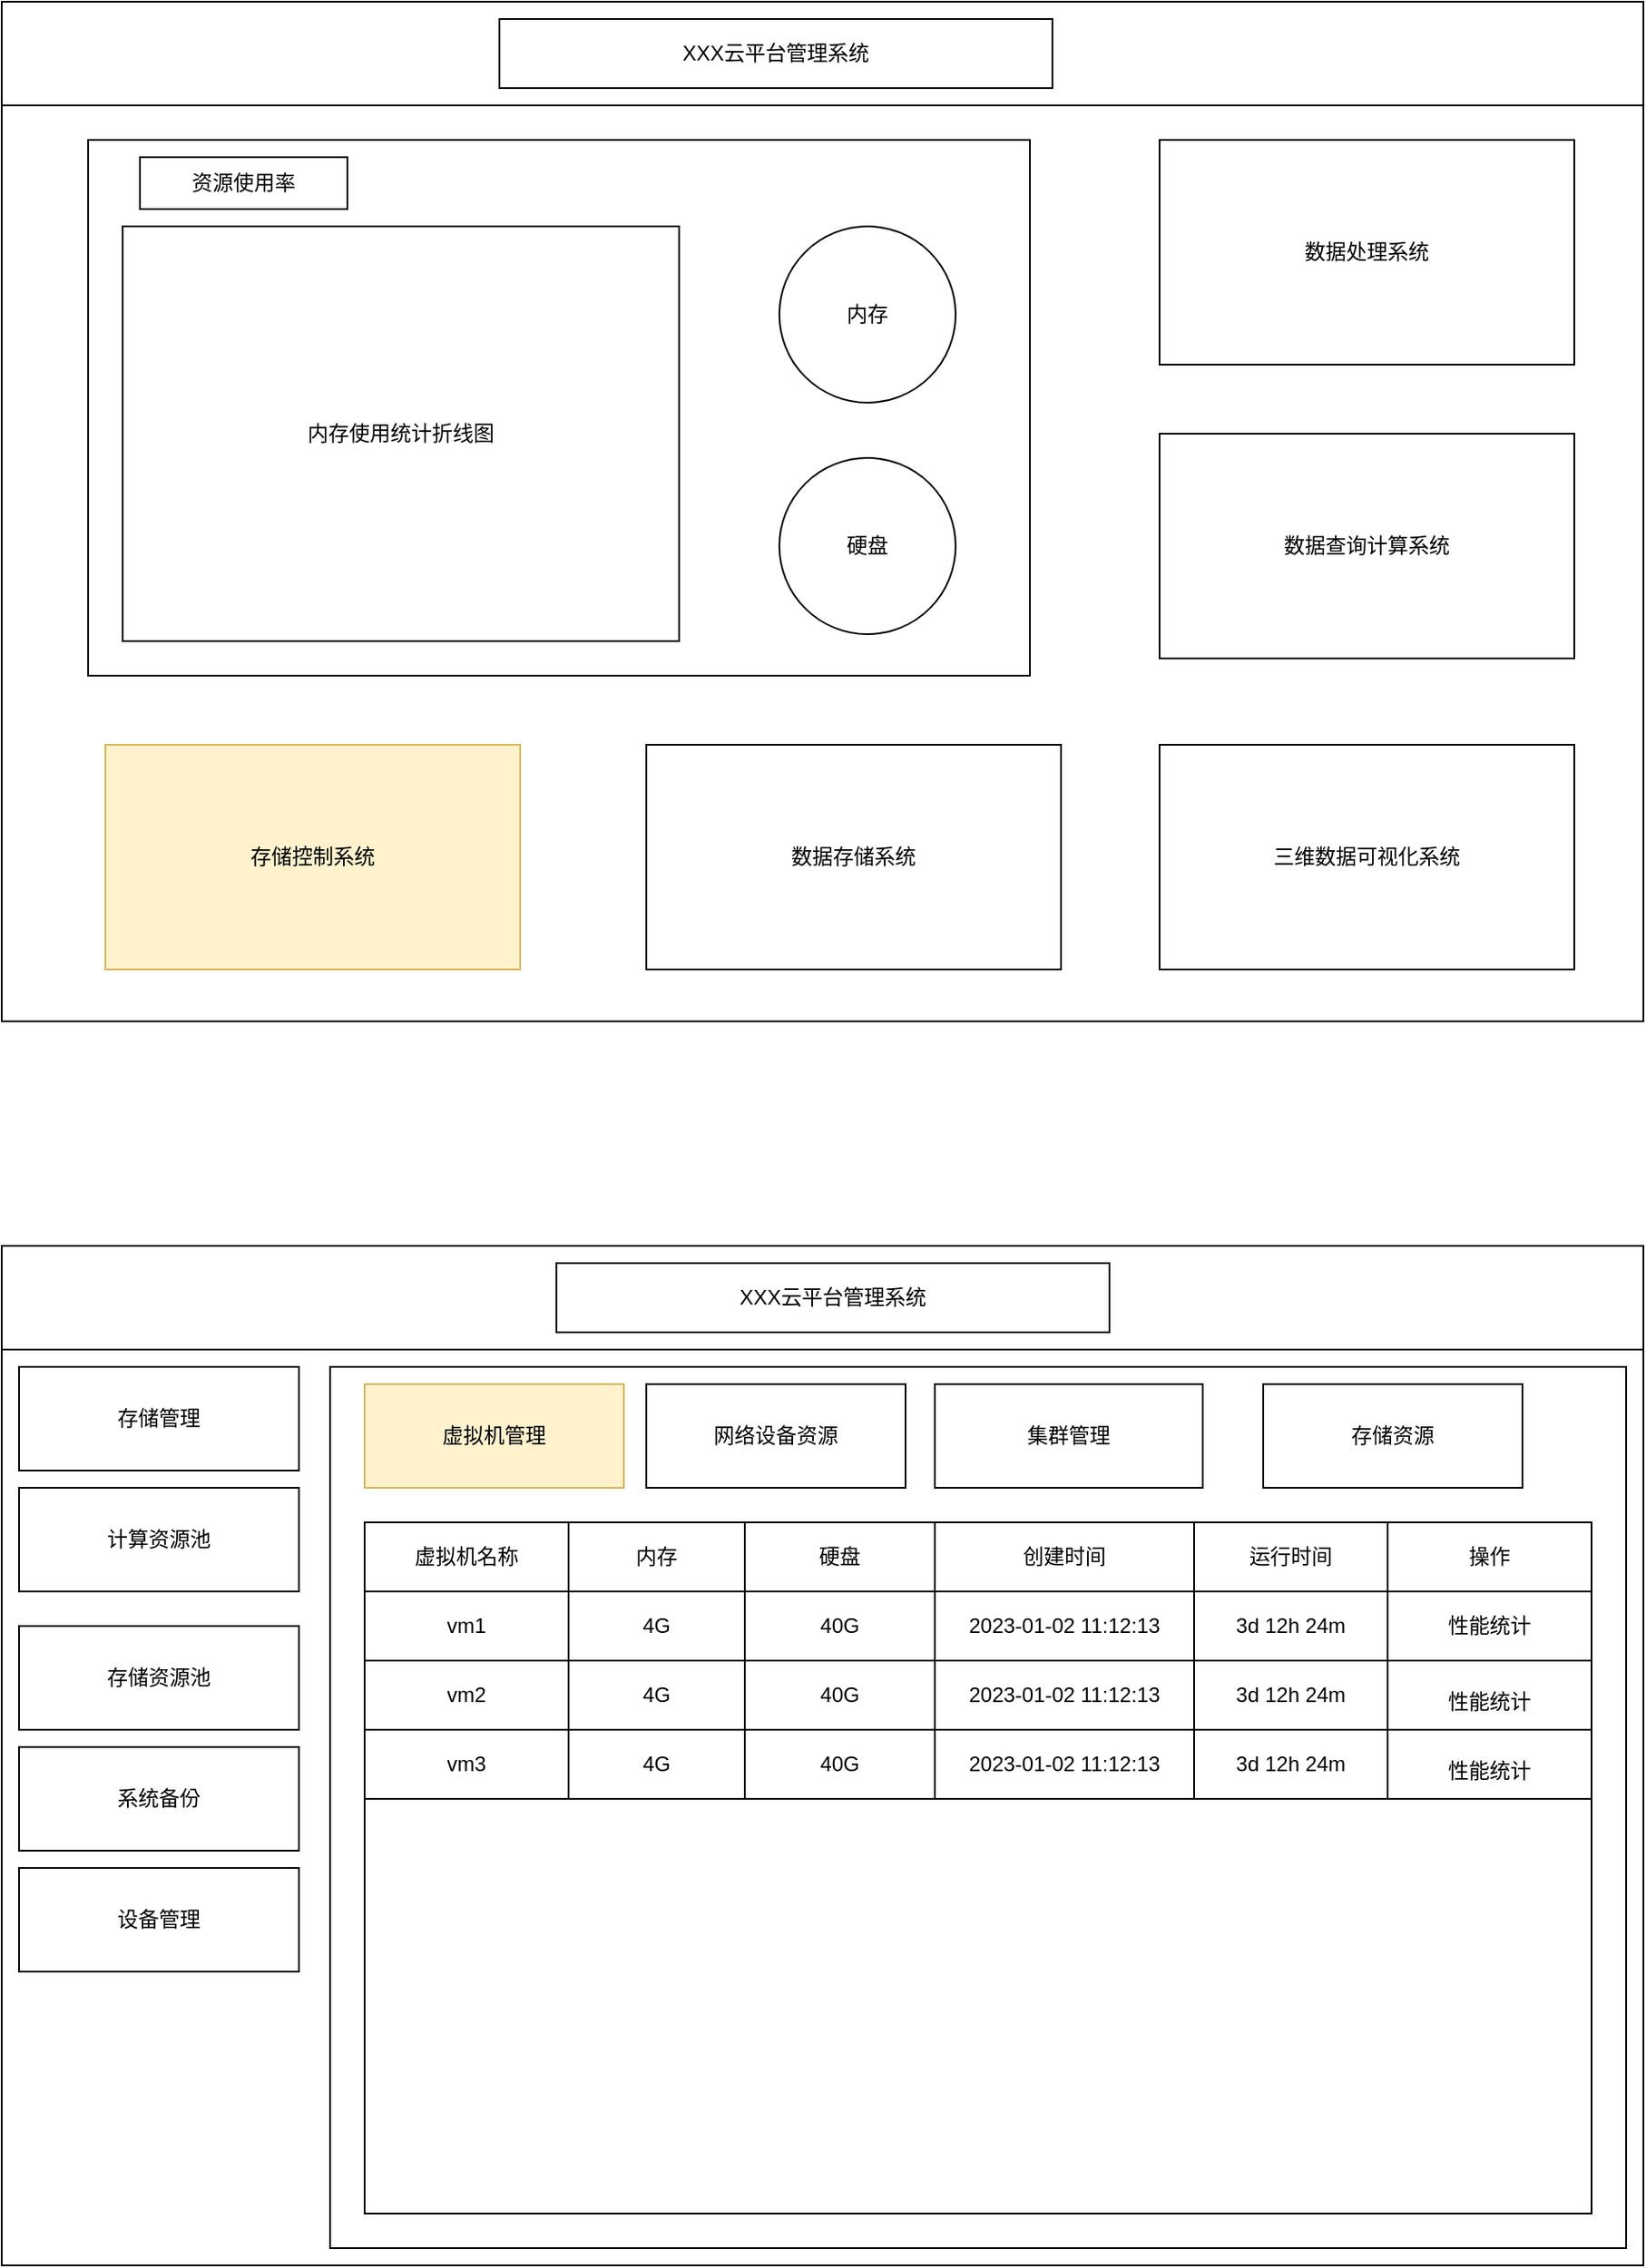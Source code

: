 <mxfile version="21.3.3" type="github">
  <diagram name="第 1 页" id="NVEBLmxHPtYreF8IRJ6X">
    <mxGraphModel dx="1360" dy="977" grid="1" gridSize="10" guides="1" tooltips="1" connect="1" arrows="1" fold="1" page="1" pageScale="1" pageWidth="2339" pageHeight="3300" math="0" shadow="0">
      <root>
        <mxCell id="0" />
        <mxCell id="1" parent="0" />
        <mxCell id="mkwkqjg2g1FwR-pgGGm_-10" value="" style="rounded=0;whiteSpace=wrap;html=1;" vertex="1" parent="1">
          <mxGeometry x="140" y="680" width="950" height="590" as="geometry" />
        </mxCell>
        <mxCell id="mkwkqjg2g1FwR-pgGGm_-4" value="数据存储系统" style="rounded=0;whiteSpace=wrap;html=1;" vertex="1" parent="1">
          <mxGeometry x="513" y="1110" width="240" height="130" as="geometry" />
        </mxCell>
        <mxCell id="mkwkqjg2g1FwR-pgGGm_-5" value="数据查询计算系统" style="rounded=0;whiteSpace=wrap;html=1;" vertex="1" parent="1">
          <mxGeometry x="810" y="930" width="240" height="130" as="geometry" />
        </mxCell>
        <mxCell id="mkwkqjg2g1FwR-pgGGm_-6" value="三维数据可视化系统" style="rounded=0;whiteSpace=wrap;html=1;" vertex="1" parent="1">
          <mxGeometry x="810" y="1110" width="240" height="130" as="geometry" />
        </mxCell>
        <mxCell id="mkwkqjg2g1FwR-pgGGm_-8" value="数据处理系统" style="rounded=0;whiteSpace=wrap;html=1;" vertex="1" parent="1">
          <mxGeometry x="810" y="760" width="240" height="130" as="geometry" />
        </mxCell>
        <mxCell id="mkwkqjg2g1FwR-pgGGm_-7" value="存储控制系统" style="rounded=0;whiteSpace=wrap;html=1;fillColor=#fff2cc;strokeColor=#d6b656;" vertex="1" parent="1">
          <mxGeometry x="200" y="1110" width="240" height="130" as="geometry" />
        </mxCell>
        <mxCell id="mkwkqjg2g1FwR-pgGGm_-11" value="" style="rounded=0;whiteSpace=wrap;html=1;" vertex="1" parent="1">
          <mxGeometry x="140" y="680" width="950" height="60" as="geometry" />
        </mxCell>
        <mxCell id="mkwkqjg2g1FwR-pgGGm_-12" value="XXX云平台管理系统" style="rounded=0;whiteSpace=wrap;html=1;align=center;" vertex="1" parent="1">
          <mxGeometry x="428" y="690" width="320" height="40" as="geometry" />
        </mxCell>
        <mxCell id="mkwkqjg2g1FwR-pgGGm_-18" value="" style="rounded=0;whiteSpace=wrap;html=1;" vertex="1" parent="1">
          <mxGeometry x="190" y="760" width="545" height="310" as="geometry" />
        </mxCell>
        <mxCell id="mkwkqjg2g1FwR-pgGGm_-16" value="硬盘" style="ellipse;whiteSpace=wrap;html=1;aspect=fixed;" vertex="1" parent="1">
          <mxGeometry x="590" y="944" width="102" height="102" as="geometry" />
        </mxCell>
        <mxCell id="mkwkqjg2g1FwR-pgGGm_-20" value="内存使用统计折线图" style="rounded=0;whiteSpace=wrap;html=1;" vertex="1" parent="1">
          <mxGeometry x="210" y="810" width="322" height="240" as="geometry" />
        </mxCell>
        <mxCell id="mkwkqjg2g1FwR-pgGGm_-21" value="内存" style="ellipse;whiteSpace=wrap;html=1;aspect=fixed;" vertex="1" parent="1">
          <mxGeometry x="590" y="810" width="102" height="102" as="geometry" />
        </mxCell>
        <mxCell id="mkwkqjg2g1FwR-pgGGm_-23" value="" style="rounded=0;whiteSpace=wrap;html=1;" vertex="1" parent="1">
          <mxGeometry x="140" y="1400" width="950" height="590" as="geometry" />
        </mxCell>
        <mxCell id="mkwkqjg2g1FwR-pgGGm_-24" value="" style="rounded=0;whiteSpace=wrap;html=1;" vertex="1" parent="1">
          <mxGeometry x="140" y="1400" width="950" height="60" as="geometry" />
        </mxCell>
        <mxCell id="mkwkqjg2g1FwR-pgGGm_-27" value="XXX云平台管理系统" style="rounded=0;whiteSpace=wrap;html=1;align=center;" vertex="1" parent="1">
          <mxGeometry x="461" y="1410" width="320" height="40" as="geometry" />
        </mxCell>
        <mxCell id="mkwkqjg2g1FwR-pgGGm_-29" value="存储管理" style="rounded=0;whiteSpace=wrap;html=1;" vertex="1" parent="1">
          <mxGeometry x="150" y="1470" width="162" height="60" as="geometry" />
        </mxCell>
        <mxCell id="mkwkqjg2g1FwR-pgGGm_-30" value="计算资源池" style="rounded=0;whiteSpace=wrap;html=1;" vertex="1" parent="1">
          <mxGeometry x="150" y="1540" width="162" height="60" as="geometry" />
        </mxCell>
        <mxCell id="mkwkqjg2g1FwR-pgGGm_-31" value="存储资源池" style="rounded=0;whiteSpace=wrap;html=1;" vertex="1" parent="1">
          <mxGeometry x="150" y="1620" width="162" height="60" as="geometry" />
        </mxCell>
        <mxCell id="mkwkqjg2g1FwR-pgGGm_-32" value="系统备份" style="rounded=0;whiteSpace=wrap;html=1;" vertex="1" parent="1">
          <mxGeometry x="150" y="1690" width="162" height="60" as="geometry" />
        </mxCell>
        <mxCell id="mkwkqjg2g1FwR-pgGGm_-33" value="设备管理" style="rounded=0;whiteSpace=wrap;html=1;" vertex="1" parent="1">
          <mxGeometry x="150" y="1760" width="162" height="60" as="geometry" />
        </mxCell>
        <mxCell id="mkwkqjg2g1FwR-pgGGm_-34" value="" style="rounded=0;whiteSpace=wrap;html=1;" vertex="1" parent="1">
          <mxGeometry x="330" y="1470" width="750" height="510" as="geometry" />
        </mxCell>
        <mxCell id="mkwkqjg2g1FwR-pgGGm_-35" value="存储资源" style="rounded=0;whiteSpace=wrap;html=1;" vertex="1" parent="1">
          <mxGeometry x="870" y="1480" width="150" height="60" as="geometry" />
        </mxCell>
        <mxCell id="mkwkqjg2g1FwR-pgGGm_-36" value="网络设备资源" style="rounded=0;whiteSpace=wrap;html=1;" vertex="1" parent="1">
          <mxGeometry x="513" y="1480" width="150" height="60" as="geometry" />
        </mxCell>
        <mxCell id="mkwkqjg2g1FwR-pgGGm_-37" value="虚拟机管理" style="rounded=0;whiteSpace=wrap;html=1;fillColor=#fff2cc;strokeColor=#d6b656;" vertex="1" parent="1">
          <mxGeometry x="350" y="1480" width="150" height="60" as="geometry" />
        </mxCell>
        <mxCell id="mkwkqjg2g1FwR-pgGGm_-38" value="集群管理" style="rounded=0;whiteSpace=wrap;html=1;" vertex="1" parent="1">
          <mxGeometry x="680" y="1480" width="155" height="60" as="geometry" />
        </mxCell>
        <mxCell id="mkwkqjg2g1FwR-pgGGm_-40" value="" style="rounded=0;whiteSpace=wrap;html=1;" vertex="1" parent="1">
          <mxGeometry x="350" y="1560" width="710" height="400" as="geometry" />
        </mxCell>
        <mxCell id="mkwkqjg2g1FwR-pgGGm_-41" value="" style="shape=table;startSize=0;container=1;collapsible=0;childLayout=tableLayout;" vertex="1" parent="1">
          <mxGeometry x="350" y="1560" width="710" height="160" as="geometry" />
        </mxCell>
        <mxCell id="mkwkqjg2g1FwR-pgGGm_-42" value="" style="shape=tableRow;horizontal=0;startSize=0;swimlaneHead=0;swimlaneBody=0;strokeColor=inherit;top=0;left=0;bottom=0;right=0;collapsible=0;dropTarget=0;fillColor=none;points=[[0,0.5],[1,0.5]];portConstraint=eastwest;" vertex="1" parent="mkwkqjg2g1FwR-pgGGm_-41">
          <mxGeometry width="710" height="40" as="geometry" />
        </mxCell>
        <mxCell id="mkwkqjg2g1FwR-pgGGm_-43" value="虚拟机名称" style="shape=partialRectangle;html=1;whiteSpace=wrap;connectable=0;strokeColor=inherit;overflow=hidden;fillColor=none;top=0;left=0;bottom=0;right=0;pointerEvents=1;" vertex="1" parent="mkwkqjg2g1FwR-pgGGm_-42">
          <mxGeometry width="118" height="40" as="geometry">
            <mxRectangle width="118" height="40" as="alternateBounds" />
          </mxGeometry>
        </mxCell>
        <mxCell id="mkwkqjg2g1FwR-pgGGm_-44" value="内存" style="shape=partialRectangle;html=1;whiteSpace=wrap;connectable=0;strokeColor=inherit;overflow=hidden;fillColor=none;top=0;left=0;bottom=0;right=0;pointerEvents=1;" vertex="1" parent="mkwkqjg2g1FwR-pgGGm_-42">
          <mxGeometry x="118" width="102" height="40" as="geometry">
            <mxRectangle width="102" height="40" as="alternateBounds" />
          </mxGeometry>
        </mxCell>
        <mxCell id="mkwkqjg2g1FwR-pgGGm_-45" value="硬盘" style="shape=partialRectangle;html=1;whiteSpace=wrap;connectable=0;strokeColor=inherit;overflow=hidden;fillColor=none;top=0;left=0;bottom=0;right=0;pointerEvents=1;" vertex="1" parent="mkwkqjg2g1FwR-pgGGm_-42">
          <mxGeometry x="220" width="110" height="40" as="geometry">
            <mxRectangle width="110" height="40" as="alternateBounds" />
          </mxGeometry>
        </mxCell>
        <mxCell id="mkwkqjg2g1FwR-pgGGm_-46" value="创建时间" style="shape=partialRectangle;html=1;whiteSpace=wrap;connectable=0;strokeColor=inherit;overflow=hidden;fillColor=none;top=0;left=0;bottom=0;right=0;pointerEvents=1;" vertex="1" parent="mkwkqjg2g1FwR-pgGGm_-42">
          <mxGeometry x="330" width="150" height="40" as="geometry">
            <mxRectangle width="150" height="40" as="alternateBounds" />
          </mxGeometry>
        </mxCell>
        <mxCell id="mkwkqjg2g1FwR-pgGGm_-47" value="运行时间" style="shape=partialRectangle;html=1;whiteSpace=wrap;connectable=0;strokeColor=inherit;overflow=hidden;fillColor=none;top=0;left=0;bottom=0;right=0;pointerEvents=1;" vertex="1" parent="mkwkqjg2g1FwR-pgGGm_-42">
          <mxGeometry x="480" width="112" height="40" as="geometry">
            <mxRectangle width="112" height="40" as="alternateBounds" />
          </mxGeometry>
        </mxCell>
        <mxCell id="mkwkqjg2g1FwR-pgGGm_-48" value="操作" style="shape=partialRectangle;html=1;whiteSpace=wrap;connectable=0;strokeColor=inherit;overflow=hidden;fillColor=none;top=0;left=0;bottom=0;right=0;pointerEvents=1;" vertex="1" parent="mkwkqjg2g1FwR-pgGGm_-42">
          <mxGeometry x="592" width="118" height="40" as="geometry">
            <mxRectangle width="118" height="40" as="alternateBounds" />
          </mxGeometry>
        </mxCell>
        <mxCell id="mkwkqjg2g1FwR-pgGGm_-56" value="" style="shape=tableRow;horizontal=0;startSize=0;swimlaneHead=0;swimlaneBody=0;strokeColor=inherit;top=0;left=0;bottom=0;right=0;collapsible=0;dropTarget=0;fillColor=none;points=[[0,0.5],[1,0.5]];portConstraint=eastwest;" vertex="1" parent="mkwkqjg2g1FwR-pgGGm_-41">
          <mxGeometry y="40" width="710" height="40" as="geometry" />
        </mxCell>
        <mxCell id="mkwkqjg2g1FwR-pgGGm_-57" value="vm1" style="shape=partialRectangle;html=1;whiteSpace=wrap;connectable=0;strokeColor=inherit;overflow=hidden;fillColor=none;top=0;left=0;bottom=0;right=0;pointerEvents=1;" vertex="1" parent="mkwkqjg2g1FwR-pgGGm_-56">
          <mxGeometry width="118" height="40" as="geometry">
            <mxRectangle width="118" height="40" as="alternateBounds" />
          </mxGeometry>
        </mxCell>
        <mxCell id="mkwkqjg2g1FwR-pgGGm_-58" value="4G" style="shape=partialRectangle;html=1;whiteSpace=wrap;connectable=0;strokeColor=inherit;overflow=hidden;fillColor=none;top=0;left=0;bottom=0;right=0;pointerEvents=1;" vertex="1" parent="mkwkqjg2g1FwR-pgGGm_-56">
          <mxGeometry x="118" width="102" height="40" as="geometry">
            <mxRectangle width="102" height="40" as="alternateBounds" />
          </mxGeometry>
        </mxCell>
        <mxCell id="mkwkqjg2g1FwR-pgGGm_-59" value="40G" style="shape=partialRectangle;html=1;whiteSpace=wrap;connectable=0;strokeColor=inherit;overflow=hidden;fillColor=none;top=0;left=0;bottom=0;right=0;pointerEvents=1;" vertex="1" parent="mkwkqjg2g1FwR-pgGGm_-56">
          <mxGeometry x="220" width="110" height="40" as="geometry">
            <mxRectangle width="110" height="40" as="alternateBounds" />
          </mxGeometry>
        </mxCell>
        <mxCell id="mkwkqjg2g1FwR-pgGGm_-60" value="2023-01-02 11:12:13" style="shape=partialRectangle;html=1;whiteSpace=wrap;connectable=0;strokeColor=inherit;overflow=hidden;fillColor=none;top=0;left=0;bottom=0;right=0;pointerEvents=1;" vertex="1" parent="mkwkqjg2g1FwR-pgGGm_-56">
          <mxGeometry x="330" width="150" height="40" as="geometry">
            <mxRectangle width="150" height="40" as="alternateBounds" />
          </mxGeometry>
        </mxCell>
        <mxCell id="mkwkqjg2g1FwR-pgGGm_-61" value="3d 12h 24m" style="shape=partialRectangle;html=1;whiteSpace=wrap;connectable=0;strokeColor=inherit;overflow=hidden;fillColor=none;top=0;left=0;bottom=0;right=0;pointerEvents=1;" vertex="1" parent="mkwkqjg2g1FwR-pgGGm_-56">
          <mxGeometry x="480" width="112" height="40" as="geometry">
            <mxRectangle width="112" height="40" as="alternateBounds" />
          </mxGeometry>
        </mxCell>
        <mxCell id="mkwkqjg2g1FwR-pgGGm_-62" value="性能统计" style="shape=partialRectangle;html=1;whiteSpace=wrap;connectable=0;strokeColor=inherit;overflow=hidden;fillColor=none;top=0;left=0;bottom=0;right=0;pointerEvents=1;" vertex="1" parent="mkwkqjg2g1FwR-pgGGm_-56">
          <mxGeometry x="592" width="118" height="40" as="geometry">
            <mxRectangle width="118" height="40" as="alternateBounds" />
          </mxGeometry>
        </mxCell>
        <mxCell id="mkwkqjg2g1FwR-pgGGm_-49" value="" style="shape=tableRow;horizontal=0;startSize=0;swimlaneHead=0;swimlaneBody=0;strokeColor=inherit;top=0;left=0;bottom=0;right=0;collapsible=0;dropTarget=0;fillColor=none;points=[[0,0.5],[1,0.5]];portConstraint=eastwest;" vertex="1" parent="mkwkqjg2g1FwR-pgGGm_-41">
          <mxGeometry y="80" width="710" height="40" as="geometry" />
        </mxCell>
        <mxCell id="mkwkqjg2g1FwR-pgGGm_-50" value="vm2" style="shape=partialRectangle;html=1;whiteSpace=wrap;connectable=0;strokeColor=inherit;overflow=hidden;fillColor=none;top=0;left=0;bottom=0;right=0;pointerEvents=1;" vertex="1" parent="mkwkqjg2g1FwR-pgGGm_-49">
          <mxGeometry width="118" height="40" as="geometry">
            <mxRectangle width="118" height="40" as="alternateBounds" />
          </mxGeometry>
        </mxCell>
        <mxCell id="mkwkqjg2g1FwR-pgGGm_-51" value="4G" style="shape=partialRectangle;html=1;whiteSpace=wrap;connectable=0;strokeColor=inherit;overflow=hidden;fillColor=none;top=0;left=0;bottom=0;right=0;pointerEvents=1;" vertex="1" parent="mkwkqjg2g1FwR-pgGGm_-49">
          <mxGeometry x="118" width="102" height="40" as="geometry">
            <mxRectangle width="102" height="40" as="alternateBounds" />
          </mxGeometry>
        </mxCell>
        <mxCell id="mkwkqjg2g1FwR-pgGGm_-52" value="40G" style="shape=partialRectangle;html=1;whiteSpace=wrap;connectable=0;strokeColor=inherit;overflow=hidden;fillColor=none;top=0;left=0;bottom=0;right=0;pointerEvents=1;" vertex="1" parent="mkwkqjg2g1FwR-pgGGm_-49">
          <mxGeometry x="220" width="110" height="40" as="geometry">
            <mxRectangle width="110" height="40" as="alternateBounds" />
          </mxGeometry>
        </mxCell>
        <mxCell id="mkwkqjg2g1FwR-pgGGm_-53" value="2023-01-02 11:12:13" style="shape=partialRectangle;html=1;whiteSpace=wrap;connectable=0;strokeColor=inherit;overflow=hidden;fillColor=none;top=0;left=0;bottom=0;right=0;pointerEvents=1;" vertex="1" parent="mkwkqjg2g1FwR-pgGGm_-49">
          <mxGeometry x="330" width="150" height="40" as="geometry">
            <mxRectangle width="150" height="40" as="alternateBounds" />
          </mxGeometry>
        </mxCell>
        <mxCell id="mkwkqjg2g1FwR-pgGGm_-54" value="3d 12h 24m" style="shape=partialRectangle;html=1;whiteSpace=wrap;connectable=0;strokeColor=inherit;overflow=hidden;fillColor=none;top=0;left=0;bottom=0;right=0;pointerEvents=1;" vertex="1" parent="mkwkqjg2g1FwR-pgGGm_-49">
          <mxGeometry x="480" width="112" height="40" as="geometry">
            <mxRectangle width="112" height="40" as="alternateBounds" />
          </mxGeometry>
        </mxCell>
        <mxCell id="mkwkqjg2g1FwR-pgGGm_-55" value="&#xa;&lt;span style=&quot;color: rgb(0, 0, 0); font-family: Helvetica; font-size: 12px; font-style: normal; font-variant-ligatures: normal; font-variant-caps: normal; font-weight: 400; letter-spacing: normal; orphans: 2; text-align: center; text-indent: 0px; text-transform: none; widows: 2; word-spacing: 0px; -webkit-text-stroke-width: 0px; background-color: rgb(251, 251, 251); text-decoration-thickness: initial; text-decoration-style: initial; text-decoration-color: initial; float: none; display: inline !important;&quot;&gt;性能统计&lt;/span&gt;&#xa;&#xa;" style="shape=partialRectangle;html=1;whiteSpace=wrap;connectable=0;strokeColor=inherit;overflow=hidden;fillColor=none;top=0;left=0;bottom=0;right=0;pointerEvents=1;" vertex="1" parent="mkwkqjg2g1FwR-pgGGm_-49">
          <mxGeometry x="592" width="118" height="40" as="geometry">
            <mxRectangle width="118" height="40" as="alternateBounds" />
          </mxGeometry>
        </mxCell>
        <mxCell id="mkwkqjg2g1FwR-pgGGm_-63" value="" style="shape=tableRow;horizontal=0;startSize=0;swimlaneHead=0;swimlaneBody=0;strokeColor=inherit;top=0;left=0;bottom=0;right=0;collapsible=0;dropTarget=0;fillColor=none;points=[[0,0.5],[1,0.5]];portConstraint=eastwest;" vertex="1" parent="mkwkqjg2g1FwR-pgGGm_-41">
          <mxGeometry y="120" width="710" height="40" as="geometry" />
        </mxCell>
        <mxCell id="mkwkqjg2g1FwR-pgGGm_-64" value="vm3" style="shape=partialRectangle;html=1;whiteSpace=wrap;connectable=0;strokeColor=inherit;overflow=hidden;fillColor=none;top=0;left=0;bottom=0;right=0;pointerEvents=1;" vertex="1" parent="mkwkqjg2g1FwR-pgGGm_-63">
          <mxGeometry width="118" height="40" as="geometry">
            <mxRectangle width="118" height="40" as="alternateBounds" />
          </mxGeometry>
        </mxCell>
        <mxCell id="mkwkqjg2g1FwR-pgGGm_-65" value="4G" style="shape=partialRectangle;html=1;whiteSpace=wrap;connectable=0;strokeColor=inherit;overflow=hidden;fillColor=none;top=0;left=0;bottom=0;right=0;pointerEvents=1;" vertex="1" parent="mkwkqjg2g1FwR-pgGGm_-63">
          <mxGeometry x="118" width="102" height="40" as="geometry">
            <mxRectangle width="102" height="40" as="alternateBounds" />
          </mxGeometry>
        </mxCell>
        <mxCell id="mkwkqjg2g1FwR-pgGGm_-66" value="40G" style="shape=partialRectangle;html=1;whiteSpace=wrap;connectable=0;strokeColor=inherit;overflow=hidden;fillColor=none;top=0;left=0;bottom=0;right=0;pointerEvents=1;" vertex="1" parent="mkwkqjg2g1FwR-pgGGm_-63">
          <mxGeometry x="220" width="110" height="40" as="geometry">
            <mxRectangle width="110" height="40" as="alternateBounds" />
          </mxGeometry>
        </mxCell>
        <mxCell id="mkwkqjg2g1FwR-pgGGm_-67" value="2023-01-02 11:12:13" style="shape=partialRectangle;html=1;whiteSpace=wrap;connectable=0;strokeColor=inherit;overflow=hidden;fillColor=none;top=0;left=0;bottom=0;right=0;pointerEvents=1;" vertex="1" parent="mkwkqjg2g1FwR-pgGGm_-63">
          <mxGeometry x="330" width="150" height="40" as="geometry">
            <mxRectangle width="150" height="40" as="alternateBounds" />
          </mxGeometry>
        </mxCell>
        <mxCell id="mkwkqjg2g1FwR-pgGGm_-68" value="3d 12h 24m" style="shape=partialRectangle;html=1;whiteSpace=wrap;connectable=0;strokeColor=inherit;overflow=hidden;fillColor=none;top=0;left=0;bottom=0;right=0;pointerEvents=1;" vertex="1" parent="mkwkqjg2g1FwR-pgGGm_-63">
          <mxGeometry x="480" width="112" height="40" as="geometry">
            <mxRectangle width="112" height="40" as="alternateBounds" />
          </mxGeometry>
        </mxCell>
        <mxCell id="mkwkqjg2g1FwR-pgGGm_-69" value="&#xa;&lt;span style=&quot;color: rgb(0, 0, 0); font-family: Helvetica; font-size: 12px; font-style: normal; font-variant-ligatures: normal; font-variant-caps: normal; font-weight: 400; letter-spacing: normal; orphans: 2; text-align: center; text-indent: 0px; text-transform: none; widows: 2; word-spacing: 0px; -webkit-text-stroke-width: 0px; background-color: rgb(251, 251, 251); text-decoration-thickness: initial; text-decoration-style: initial; text-decoration-color: initial; float: none; display: inline !important;&quot;&gt;性能统计&lt;/span&gt;&#xa;&#xa;" style="shape=partialRectangle;html=1;whiteSpace=wrap;connectable=0;strokeColor=inherit;overflow=hidden;fillColor=none;top=0;left=0;bottom=0;right=0;pointerEvents=1;" vertex="1" parent="mkwkqjg2g1FwR-pgGGm_-63">
          <mxGeometry x="592" width="118" height="40" as="geometry">
            <mxRectangle width="118" height="40" as="alternateBounds" />
          </mxGeometry>
        </mxCell>
        <mxCell id="mkwkqjg2g1FwR-pgGGm_-71" value="资源使用率" style="rounded=0;whiteSpace=wrap;html=1;" vertex="1" parent="1">
          <mxGeometry x="220" y="770" width="120" height="30" as="geometry" />
        </mxCell>
      </root>
    </mxGraphModel>
  </diagram>
</mxfile>
